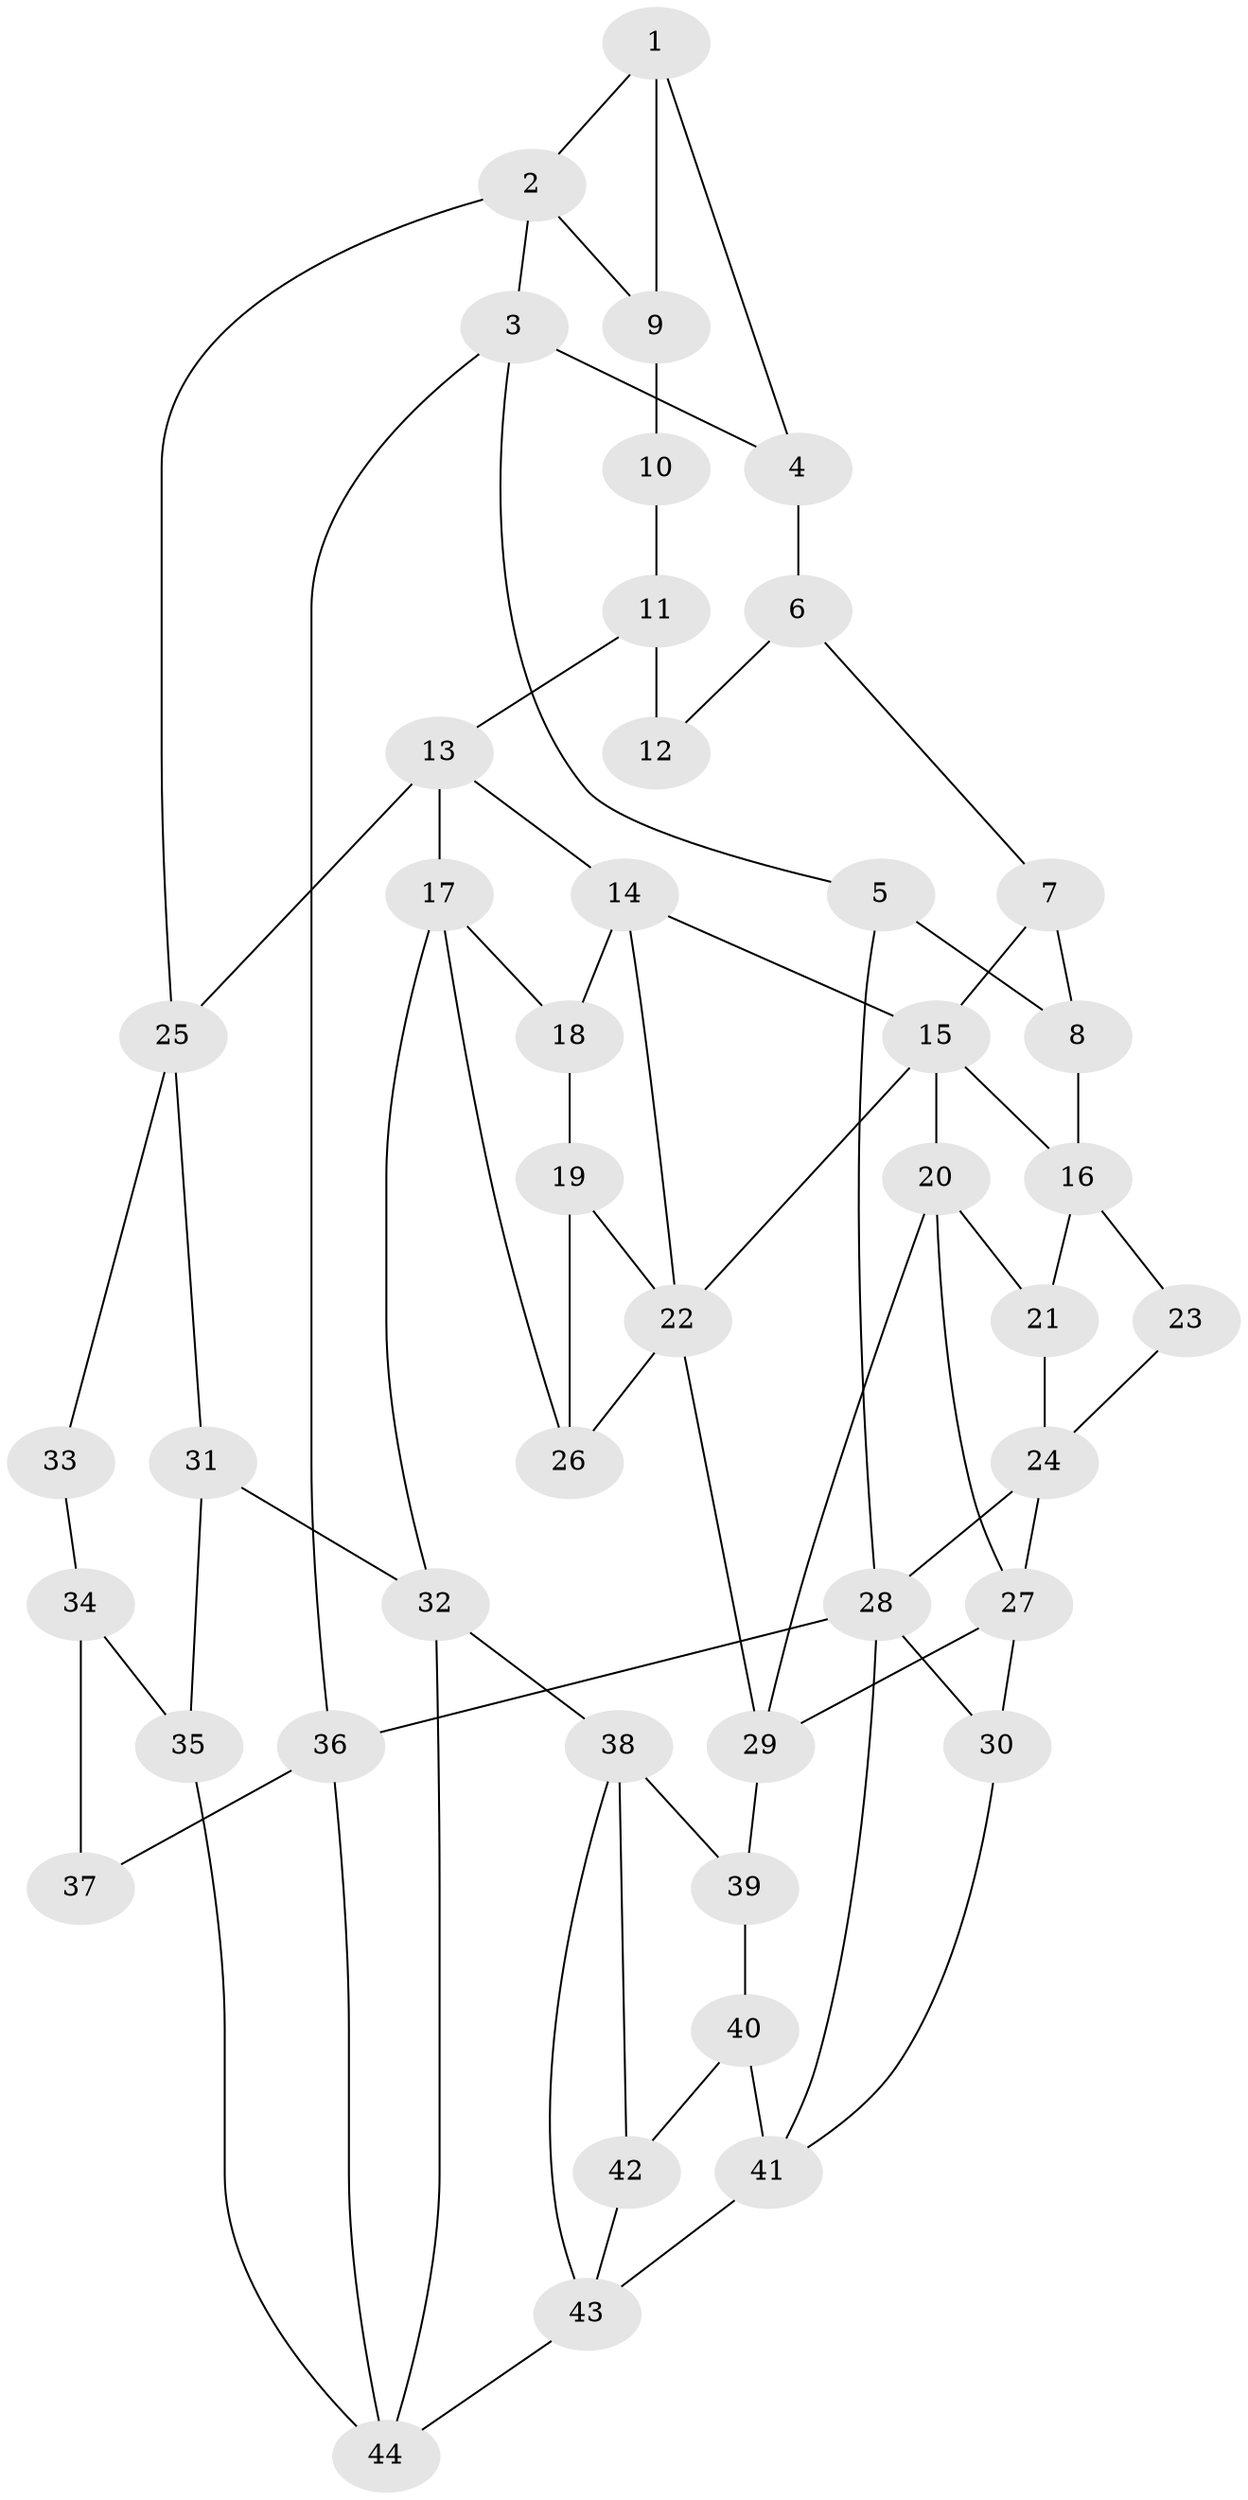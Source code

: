 // original degree distribution, {3: 0.02727272727272727, 5: 0.5363636363636364, 6: 0.21818181818181817, 4: 0.21818181818181817}
// Generated by graph-tools (version 1.1) at 2025/54/03/04/25 22:54:31]
// undirected, 44 vertices, 75 edges
graph export_dot {
  node [color=gray90,style=filled];
  1;
  2;
  3;
  4;
  5;
  6;
  7;
  8;
  9;
  10;
  11;
  12;
  13;
  14;
  15;
  16;
  17;
  18;
  19;
  20;
  21;
  22;
  23;
  24;
  25;
  26;
  27;
  28;
  29;
  30;
  31;
  32;
  33;
  34;
  35;
  36;
  37;
  38;
  39;
  40;
  41;
  42;
  43;
  44;
  1 -- 2 [weight=1.0];
  1 -- 4 [weight=1.0];
  1 -- 9 [weight=2.0];
  2 -- 3 [weight=1.0];
  2 -- 9 [weight=1.0];
  2 -- 25 [weight=1.0];
  3 -- 4 [weight=1.0];
  3 -- 5 [weight=1.0];
  3 -- 36 [weight=1.0];
  4 -- 6 [weight=1.0];
  5 -- 8 [weight=2.0];
  5 -- 28 [weight=1.0];
  6 -- 7 [weight=1.0];
  6 -- 12 [weight=1.0];
  7 -- 8 [weight=2.0];
  7 -- 15 [weight=1.0];
  8 -- 16 [weight=2.0];
  9 -- 10 [weight=2.0];
  10 -- 11 [weight=2.0];
  11 -- 12 [weight=2.0];
  11 -- 13 [weight=2.0];
  13 -- 14 [weight=1.0];
  13 -- 17 [weight=1.0];
  13 -- 25 [weight=1.0];
  14 -- 15 [weight=1.0];
  14 -- 18 [weight=1.0];
  14 -- 22 [weight=1.0];
  15 -- 16 [weight=1.0];
  15 -- 20 [weight=2.0];
  15 -- 22 [weight=1.0];
  16 -- 21 [weight=1.0];
  16 -- 23 [weight=2.0];
  17 -- 18 [weight=1.0];
  17 -- 26 [weight=1.0];
  17 -- 32 [weight=2.0];
  18 -- 19 [weight=4.0];
  19 -- 22 [weight=1.0];
  19 -- 26 [weight=1.0];
  20 -- 21 [weight=1.0];
  20 -- 27 [weight=1.0];
  20 -- 29 [weight=1.0];
  21 -- 24 [weight=1.0];
  22 -- 26 [weight=1.0];
  22 -- 29 [weight=1.0];
  23 -- 24 [weight=1.0];
  24 -- 27 [weight=2.0];
  24 -- 28 [weight=1.0];
  25 -- 31 [weight=1.0];
  25 -- 33 [weight=1.0];
  27 -- 29 [weight=1.0];
  27 -- 30 [weight=2.0];
  28 -- 30 [weight=1.0];
  28 -- 36 [weight=1.0];
  28 -- 41 [weight=1.0];
  29 -- 39 [weight=1.0];
  30 -- 41 [weight=1.0];
  31 -- 32 [weight=1.0];
  31 -- 35 [weight=2.0];
  32 -- 38 [weight=2.0];
  32 -- 44 [weight=1.0];
  33 -- 34 [weight=2.0];
  34 -- 35 [weight=2.0];
  34 -- 37 [weight=2.0];
  35 -- 44 [weight=1.0];
  36 -- 37 [weight=1.0];
  36 -- 44 [weight=1.0];
  38 -- 39 [weight=1.0];
  38 -- 42 [weight=2.0];
  38 -- 43 [weight=1.0];
  39 -- 40 [weight=2.0];
  40 -- 41 [weight=2.0];
  40 -- 42 [weight=2.0];
  41 -- 43 [weight=1.0];
  42 -- 43 [weight=1.0];
  43 -- 44 [weight=1.0];
}
